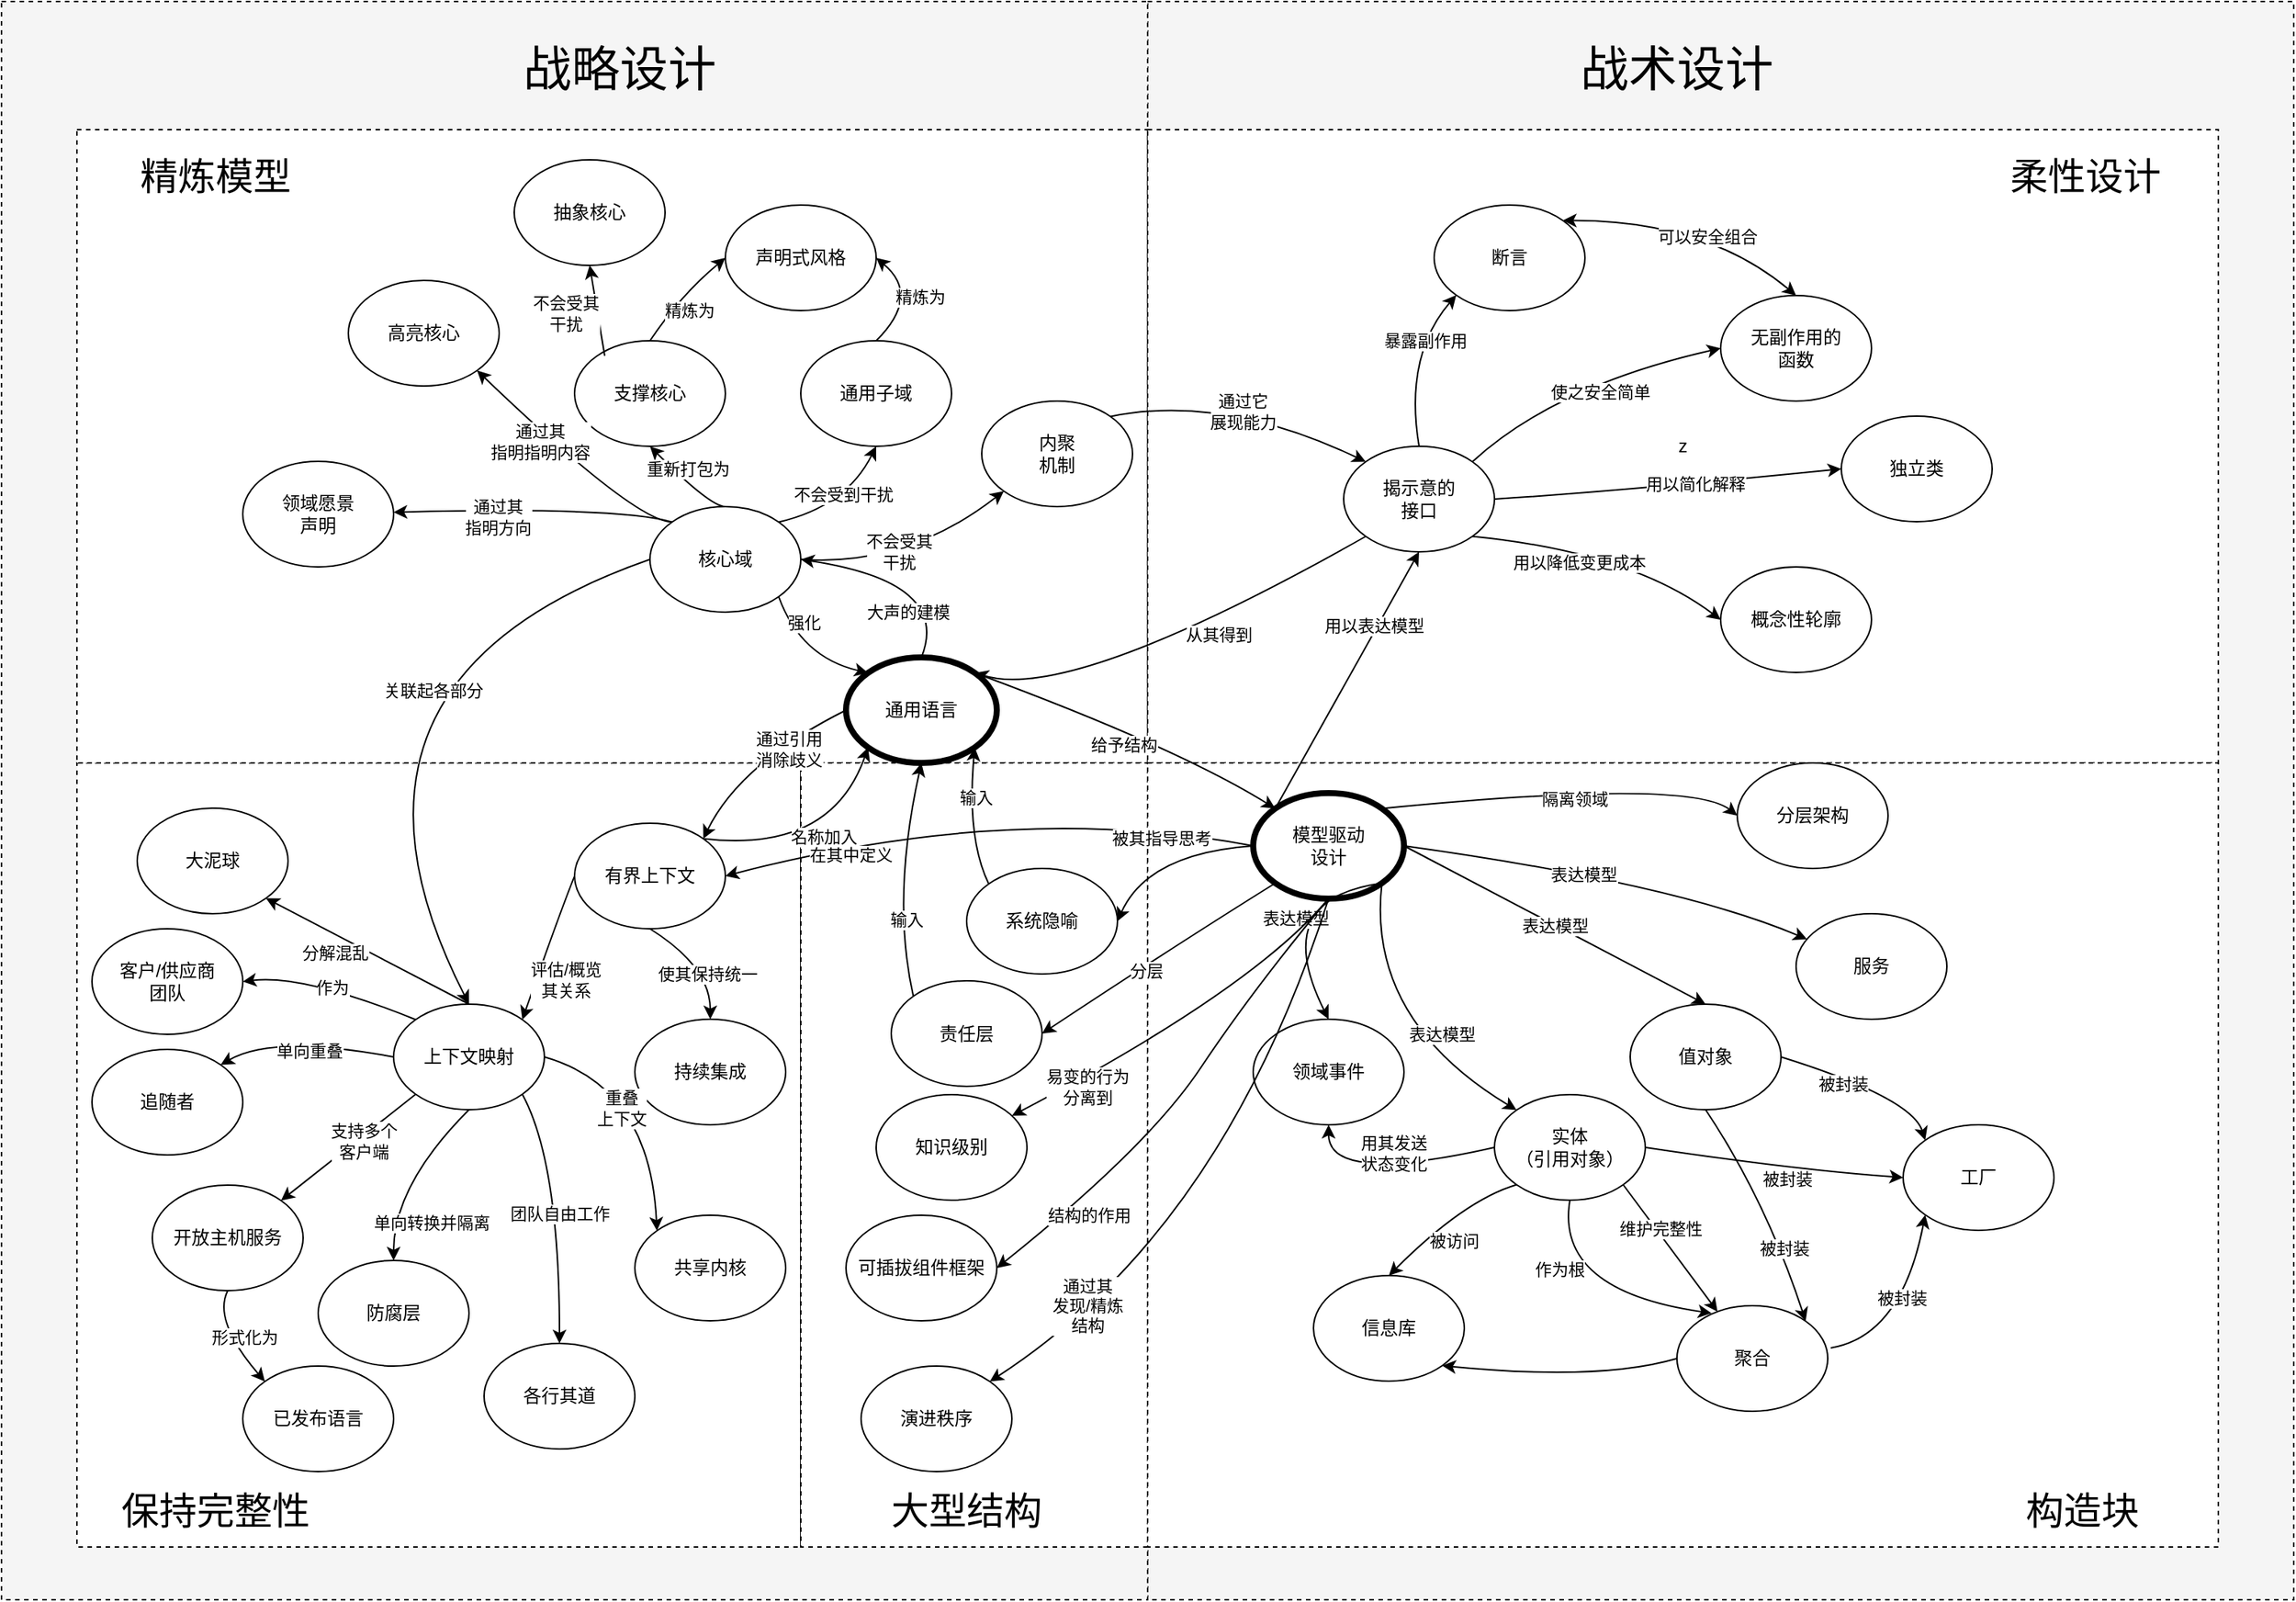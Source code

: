 <mxfile version="20.0.3" type="github">
  <diagram id="y3Cl--LZHW0YaVjfiVAI" name="Page-1">
    <mxGraphModel dx="1038" dy="672" grid="1" gridSize="10" guides="1" tooltips="1" connect="1" arrows="1" fold="1" page="1" pageScale="1" pageWidth="827" pageHeight="1169" math="0" shadow="0">
      <root>
        <mxCell id="0" />
        <mxCell id="1" parent="0" />
        <mxCell id="_sij3LZyn92F1CHh78g5-27" value="" style="rounded=0;whiteSpace=wrap;html=1;dashed=1;fillColor=#f5f5f5;fontColor=#333333;strokeColor=#000000;" vertex="1" parent="1">
          <mxGeometry x="830" y="30" width="760" height="1060" as="geometry" />
        </mxCell>
        <mxCell id="wphdt7BnorLhBUC74xUA-21" value="" style="rounded=0;whiteSpace=wrap;html=1;dashed=1;fillColor=#f5f5f5;fontColor=#333333;strokeColor=#000000;" parent="1" vertex="1">
          <mxGeometry x="70" y="30" width="760" height="1060" as="geometry" />
        </mxCell>
        <mxCell id="_sij3LZyn92F1CHh78g5-9" value="" style="rounded=0;whiteSpace=wrap;html=1;fillColor=#FFFFFF;strokeColor=#000000;fontColor=#ffffff;gradientColor=none;dashed=1;" vertex="1" parent="1">
          <mxGeometry x="120" y="535" width="480" height="520" as="geometry" />
        </mxCell>
        <mxCell id="_sij3LZyn92F1CHh78g5-10" value="" style="rounded=0;whiteSpace=wrap;html=1;fillColor=#FFFFFF;strokeColor=#000000;fontColor=#ffffff;gradientColor=none;dashed=1;" vertex="1" parent="1">
          <mxGeometry x="120" y="115" width="710" height="420" as="geometry" />
        </mxCell>
        <mxCell id="_sij3LZyn92F1CHh78g5-13" value="z" style="rounded=0;whiteSpace=wrap;html=1;fillColor=#FFFFFF;strokeColor=#000000;gradientColor=none;dashed=1;" vertex="1" parent="1">
          <mxGeometry x="830" y="115" width="710" height="420" as="geometry" />
        </mxCell>
        <mxCell id="_sij3LZyn92F1CHh78g5-16" value="" style="rounded=0;whiteSpace=wrap;html=1;fillColor=#FFFFFF;strokeColor=#000000;fontColor=#ffffff;gradientColor=none;dashed=1;" vertex="1" parent="1">
          <mxGeometry x="600" y="535" width="230" height="520" as="geometry" />
        </mxCell>
        <mxCell id="_sij3LZyn92F1CHh78g5-14" value="" style="rounded=0;whiteSpace=wrap;html=1;fillColor=#FFFFFF;dashed=1;" vertex="1" parent="1">
          <mxGeometry x="830" y="535" width="710" height="520" as="geometry" />
        </mxCell>
        <mxCell id="Mi3CnOvdxR0ZW0WN2Oy1-1" value="通用语言" style="ellipse;whiteSpace=wrap;html=1;strokeWidth=4;" parent="1" vertex="1">
          <mxGeometry x="630" y="465" width="100" height="70" as="geometry" />
        </mxCell>
        <mxCell id="Mi3CnOvdxR0ZW0WN2Oy1-2" value="模型驱动&lt;br&gt;设计" style="ellipse;whiteSpace=wrap;html=1;strokeWidth=4;" parent="1" vertex="1">
          <mxGeometry x="900" y="555" width="100" height="70" as="geometry" />
        </mxCell>
        <mxCell id="Mi3CnOvdxR0ZW0WN2Oy1-4" value="有界上下文" style="ellipse;whiteSpace=wrap;html=1;" parent="1" vertex="1">
          <mxGeometry x="450" y="575" width="100" height="70" as="geometry" />
        </mxCell>
        <mxCell id="Mi3CnOvdxR0ZW0WN2Oy1-5" value="持续集成" style="ellipse;whiteSpace=wrap;html=1;" parent="1" vertex="1">
          <mxGeometry x="490" y="705" width="100" height="70" as="geometry" />
        </mxCell>
        <mxCell id="Mi3CnOvdxR0ZW0WN2Oy1-6" value="核心域" style="ellipse;whiteSpace=wrap;html=1;" parent="1" vertex="1">
          <mxGeometry x="500" y="365" width="100" height="70" as="geometry" />
        </mxCell>
        <mxCell id="Mi3CnOvdxR0ZW0WN2Oy1-7" value="大泥球" style="ellipse;whiteSpace=wrap;html=1;" parent="1" vertex="1">
          <mxGeometry x="160" y="565" width="100" height="70" as="geometry" />
        </mxCell>
        <mxCell id="Mi3CnOvdxR0ZW0WN2Oy1-8" value="独立类" style="ellipse;whiteSpace=wrap;html=1;" parent="1" vertex="1">
          <mxGeometry x="1290" y="305" width="100" height="70" as="geometry" />
        </mxCell>
        <mxCell id="Mi3CnOvdxR0ZW0WN2Oy1-9" value="上下文映射" style="ellipse;whiteSpace=wrap;html=1;" parent="1" vertex="1">
          <mxGeometry x="330" y="695" width="100" height="70" as="geometry" />
        </mxCell>
        <mxCell id="Mi3CnOvdxR0ZW0WN2Oy1-12" value="通用子域" style="ellipse;whiteSpace=wrap;html=1;" parent="1" vertex="1">
          <mxGeometry x="600" y="255" width="100" height="70" as="geometry" />
        </mxCell>
        <mxCell id="Mi3CnOvdxR0ZW0WN2Oy1-13" value="支撑核心" style="ellipse;whiteSpace=wrap;html=1;" parent="1" vertex="1">
          <mxGeometry x="450" y="255" width="100" height="70" as="geometry" />
        </mxCell>
        <mxCell id="Mi3CnOvdxR0ZW0WN2Oy1-14" value="揭示意的&lt;br&gt;接口" style="ellipse;whiteSpace=wrap;html=1;" parent="1" vertex="1">
          <mxGeometry x="960" y="325" width="100" height="70" as="geometry" />
        </mxCell>
        <mxCell id="Mi3CnOvdxR0ZW0WN2Oy1-15" value="断言" style="ellipse;whiteSpace=wrap;html=1;" parent="1" vertex="1">
          <mxGeometry x="1020" y="165" width="100" height="70" as="geometry" />
        </mxCell>
        <mxCell id="Mi3CnOvdxR0ZW0WN2Oy1-16" value="无副作用的&lt;br&gt;函数" style="ellipse;whiteSpace=wrap;html=1;" parent="1" vertex="1">
          <mxGeometry x="1210" y="225" width="100" height="70" as="geometry" />
        </mxCell>
        <mxCell id="Mi3CnOvdxR0ZW0WN2Oy1-17" value="概念性轮廓" style="ellipse;whiteSpace=wrap;html=1;" parent="1" vertex="1">
          <mxGeometry x="1210" y="405" width="100" height="70" as="geometry" />
        </mxCell>
        <mxCell id="nDJIqRFH-Br7_tVDaRdu-1" value="实体&lt;br&gt;（引用对象）" style="ellipse;whiteSpace=wrap;html=1;" parent="1" vertex="1">
          <mxGeometry x="1060" y="755" width="100" height="70" as="geometry" />
        </mxCell>
        <mxCell id="nDJIqRFH-Br7_tVDaRdu-2" value="领域事件" style="ellipse;whiteSpace=wrap;html=1;" parent="1" vertex="1">
          <mxGeometry x="900" y="705" width="100" height="70" as="geometry" />
        </mxCell>
        <mxCell id="nDJIqRFH-Br7_tVDaRdu-4" value="工厂" style="ellipse;whiteSpace=wrap;html=1;" parent="1" vertex="1">
          <mxGeometry x="1331" y="775" width="100" height="70" as="geometry" />
        </mxCell>
        <mxCell id="nDJIqRFH-Br7_tVDaRdu-5" value="服务" style="ellipse;whiteSpace=wrap;html=1;" parent="1" vertex="1">
          <mxGeometry x="1260" y="635" width="100" height="70" as="geometry" />
        </mxCell>
        <mxCell id="nDJIqRFH-Br7_tVDaRdu-6" value="信息库&lt;span style=&quot;caret-color: rgba(0, 0, 0, 0); color: rgba(0, 0, 0, 0); font-family: monospace; font-size: 0px; text-align: start;&quot;&gt;%3CmxGraphModel%3E%3Croot%3E%3CmxCell%20id%3D%220%22%2F%3E%3CmxCell%20id%3D%221%22%20parent%3D%220%22%2F%3E%3CmxCell%20id%3D%222%22%20value%3D%22%E5%B7%A5%E5%8E%82%22%20style%3D%22ellipse%3BwhiteSpace%3Dwrap%3Bhtml%3D1%3B%22%20vertex%3D%221%22%20parent%3D%221%22%3E%3CmxGeometry%20x%3D%221140%22%20y%3D%22680%22%20width%3D%22100%22%20height%3D%2270%22%20as%3D%22geometry%22%2F%3E%3C%2FmxCell%3E%3C%2Froot%3E%3C%2FmxGraphModel%3E&lt;/span&gt;" style="ellipse;whiteSpace=wrap;html=1;" parent="1" vertex="1">
          <mxGeometry x="940" y="875" width="100" height="70" as="geometry" />
        </mxCell>
        <mxCell id="nDJIqRFH-Br7_tVDaRdu-7" value="分层架构" style="ellipse;whiteSpace=wrap;html=1;" parent="1" vertex="1">
          <mxGeometry x="1221" y="535" width="100" height="70" as="geometry" />
        </mxCell>
        <mxCell id="nDJIqRFH-Br7_tVDaRdu-9" value="聚合" style="ellipse;whiteSpace=wrap;html=1;" parent="1" vertex="1">
          <mxGeometry x="1181" y="895" width="100" height="70" as="geometry" />
        </mxCell>
        <mxCell id="6l1WujIoDoaz9oLlzbZu-4" value="" style="curved=1;endArrow=classic;html=1;rounded=0;exitX=1;exitY=1;exitDx=0;exitDy=0;entryX=0.5;entryY=0;entryDx=0;entryDy=0;" parent="1" source="Mi3CnOvdxR0ZW0WN2Oy1-2" target="nDJIqRFH-Br7_tVDaRdu-2" edge="1">
          <mxGeometry width="50" height="50" relative="1" as="geometry">
            <mxPoint x="830" y="615" as="sourcePoint" />
            <mxPoint x="880" y="565" as="targetPoint" />
            <Array as="points">
              <mxPoint x="910" y="625" />
            </Array>
          </mxGeometry>
        </mxCell>
        <mxCell id="6l1WujIoDoaz9oLlzbZu-68" value="表达模型" style="edgeLabel;html=1;align=center;verticalAlign=middle;resizable=0;points=[];" parent="6l1WujIoDoaz9oLlzbZu-4" vertex="1" connectable="0">
          <mxGeometry x="0.154" y="10" relative="1" as="geometry">
            <mxPoint as="offset" />
          </mxGeometry>
        </mxCell>
        <mxCell id="6l1WujIoDoaz9oLlzbZu-5" value="" style="curved=1;endArrow=classic;html=1;rounded=0;exitX=1;exitY=1;exitDx=0;exitDy=0;entryX=0;entryY=0;entryDx=0;entryDy=0;" parent="1" source="Mi3CnOvdxR0ZW0WN2Oy1-2" target="nDJIqRFH-Br7_tVDaRdu-1" edge="1">
          <mxGeometry width="50" height="50" relative="1" as="geometry">
            <mxPoint x="1010" y="600" as="sourcePoint" />
            <mxPoint x="880" y="765" as="targetPoint" />
            <Array as="points">
              <mxPoint x="975" y="705" />
            </Array>
          </mxGeometry>
        </mxCell>
        <mxCell id="6l1WujIoDoaz9oLlzbZu-69" value="表达模型" style="edgeLabel;html=1;align=center;verticalAlign=middle;resizable=0;points=[];" parent="6l1WujIoDoaz9oLlzbZu-5" vertex="1" connectable="0">
          <mxGeometry x="0.338" y="18" relative="1" as="geometry">
            <mxPoint as="offset" />
          </mxGeometry>
        </mxCell>
        <mxCell id="6l1WujIoDoaz9oLlzbZu-7" value="值对象&lt;br&gt;" style="ellipse;whiteSpace=wrap;html=1;" parent="1" vertex="1">
          <mxGeometry x="1150" y="695" width="100" height="70" as="geometry" />
        </mxCell>
        <mxCell id="6l1WujIoDoaz9oLlzbZu-8" value="&lt;span style=&quot;caret-color: rgb(0, 0, 0); color: rgb(0, 0, 0); font-family: Helvetica; font-size: 11px; font-style: normal; font-variant-caps: normal; font-weight: 400; letter-spacing: normal; text-align: center; text-indent: 0px; text-transform: none; word-spacing: 0px; -webkit-text-stroke-width: 0px; background-color: rgb(255, 255, 255); text-decoration: none; float: none; display: inline !important;&quot;&gt;表达模型&lt;/span&gt;" style="curved=1;endArrow=classic;html=1;rounded=0;exitX=1;exitY=0.5;exitDx=0;exitDy=0;entryX=0.5;entryY=0;entryDx=0;entryDy=0;" parent="1" source="Mi3CnOvdxR0ZW0WN2Oy1-2" target="6l1WujIoDoaz9oLlzbZu-7" edge="1">
          <mxGeometry width="50" height="50" relative="1" as="geometry">
            <mxPoint x="1060" y="635" as="sourcePoint" />
            <mxPoint x="1170" y="695" as="targetPoint" />
            <Array as="points" />
          </mxGeometry>
        </mxCell>
        <mxCell id="6l1WujIoDoaz9oLlzbZu-9" value="" style="curved=1;endArrow=classic;html=1;rounded=0;exitX=1;exitY=0.5;exitDx=0;exitDy=0;" parent="1" source="Mi3CnOvdxR0ZW0WN2Oy1-2" target="nDJIqRFH-Br7_tVDaRdu-5" edge="1">
          <mxGeometry width="50" height="50" relative="1" as="geometry">
            <mxPoint x="1060" y="635" as="sourcePoint" />
            <mxPoint x="1170" y="695" as="targetPoint" />
            <Array as="points">
              <mxPoint x="1180" y="615" />
            </Array>
          </mxGeometry>
        </mxCell>
        <mxCell id="6l1WujIoDoaz9oLlzbZu-70" value="表达模型" style="edgeLabel;html=1;align=center;verticalAlign=middle;resizable=0;points=[];" parent="6l1WujIoDoaz9oLlzbZu-9" vertex="1" connectable="0">
          <mxGeometry x="-0.137" y="-2" relative="1" as="geometry">
            <mxPoint x="1" as="offset" />
          </mxGeometry>
        </mxCell>
        <mxCell id="6l1WujIoDoaz9oLlzbZu-10" value="" style="curved=1;endArrow=classic;html=1;rounded=0;exitX=1;exitY=0;exitDx=0;exitDy=0;entryX=0;entryY=0.5;entryDx=0;entryDy=0;" parent="1" source="Mi3CnOvdxR0ZW0WN2Oy1-2" target="nDJIqRFH-Br7_tVDaRdu-7" edge="1">
          <mxGeometry width="50" height="50" relative="1" as="geometry">
            <mxPoint x="1110" y="600" as="sourcePoint" />
            <mxPoint x="1226.74" y="653.867" as="targetPoint" />
            <Array as="points">
              <mxPoint x="1190" y="545" />
            </Array>
          </mxGeometry>
        </mxCell>
        <mxCell id="6l1WujIoDoaz9oLlzbZu-71" value="隔离领域" style="edgeLabel;html=1;align=center;verticalAlign=middle;resizable=0;points=[];" parent="6l1WujIoDoaz9oLlzbZu-10" vertex="1" connectable="0">
          <mxGeometry x="0.037" y="-6" relative="1" as="geometry">
            <mxPoint as="offset" />
          </mxGeometry>
        </mxCell>
        <mxCell id="6l1WujIoDoaz9oLlzbZu-11" value="" style="curved=1;endArrow=classic;html=1;rounded=0;exitX=1.02;exitY=0.4;exitDx=0;exitDy=0;entryX=0;entryY=1;entryDx=0;entryDy=0;exitPerimeter=0;" parent="1" source="nDJIqRFH-Br7_tVDaRdu-9" target="nDJIqRFH-Br7_tVDaRdu-4" edge="1">
          <mxGeometry width="50" height="50" relative="1" as="geometry">
            <mxPoint x="1295" y="885" as="sourcePoint" />
            <mxPoint x="1325" y="965" as="targetPoint" />
            <Array as="points">
              <mxPoint x="1330" y="915" />
            </Array>
          </mxGeometry>
        </mxCell>
        <mxCell id="6l1WujIoDoaz9oLlzbZu-76" value="被封装" style="edgeLabel;html=1;align=center;verticalAlign=middle;resizable=0;points=[];" parent="6l1WujIoDoaz9oLlzbZu-11" vertex="1" connectable="0">
          <mxGeometry x="0.129" y="4" relative="1" as="geometry">
            <mxPoint x="-1" as="offset" />
          </mxGeometry>
        </mxCell>
        <mxCell id="6l1WujIoDoaz9oLlzbZu-12" value="" style="curved=1;endArrow=classic;html=1;rounded=0;exitX=1;exitY=0.5;exitDx=0;exitDy=0;entryX=0;entryY=0;entryDx=0;entryDy=0;" parent="1" source="6l1WujIoDoaz9oLlzbZu-7" target="nDJIqRFH-Br7_tVDaRdu-4" edge="1">
          <mxGeometry width="50" height="50" relative="1" as="geometry">
            <mxPoint x="1228.68" y="785" as="sourcePoint" />
            <mxPoint x="1391.325" y="706.749" as="targetPoint" />
            <Array as="points">
              <mxPoint x="1336.68" y="757" />
            </Array>
          </mxGeometry>
        </mxCell>
        <mxCell id="6l1WujIoDoaz9oLlzbZu-78" value="被封装" style="edgeLabel;html=1;align=center;verticalAlign=middle;resizable=0;points=[];" parent="6l1WujIoDoaz9oLlzbZu-12" vertex="1" connectable="0">
          <mxGeometry x="-0.275" y="-4" relative="1" as="geometry">
            <mxPoint y="1" as="offset" />
          </mxGeometry>
        </mxCell>
        <mxCell id="6l1WujIoDoaz9oLlzbZu-19" value="" style="curved=1;endArrow=classic;html=1;rounded=0;exitX=0;exitY=0.5;exitDx=0;exitDy=0;entryX=0.5;entryY=1;entryDx=0;entryDy=0;" parent="1" source="nDJIqRFH-Br7_tVDaRdu-1" target="nDJIqRFH-Br7_tVDaRdu-2" edge="1">
          <mxGeometry width="50" height="50" relative="1" as="geometry">
            <mxPoint x="1024.645" y="624.749" as="sourcePoint" />
            <mxPoint x="1050" y="765" as="targetPoint" />
            <Array as="points">
              <mxPoint x="950" y="815" />
            </Array>
          </mxGeometry>
        </mxCell>
        <mxCell id="6l1WujIoDoaz9oLlzbZu-95" value="用其发送&lt;br&gt;状态变化" style="edgeLabel;html=1;align=center;verticalAlign=middle;resizable=0;points=[];" parent="6l1WujIoDoaz9oLlzbZu-19" vertex="1" connectable="0">
          <mxGeometry x="-0.138" y="-11" relative="1" as="geometry">
            <mxPoint as="offset" />
          </mxGeometry>
        </mxCell>
        <mxCell id="6l1WujIoDoaz9oLlzbZu-20" value="" style="curved=1;endArrow=classic;html=1;rounded=0;exitX=1;exitY=1;exitDx=0;exitDy=0;" parent="1" source="nDJIqRFH-Br7_tVDaRdu-1" target="nDJIqRFH-Br7_tVDaRdu-9" edge="1">
          <mxGeometry width="50" height="50" relative="1" as="geometry">
            <mxPoint x="1260" y="760" as="sourcePoint" />
            <mxPoint x="1355.645" y="835.251" as="targetPoint" />
            <Array as="points" />
          </mxGeometry>
        </mxCell>
        <mxCell id="6l1WujIoDoaz9oLlzbZu-73" value="维护完整性" style="edgeLabel;html=1;align=center;verticalAlign=middle;resizable=0;points=[];" parent="6l1WujIoDoaz9oLlzbZu-20" vertex="1" connectable="0">
          <mxGeometry x="-0.282" y="2" relative="1" as="geometry">
            <mxPoint as="offset" />
          </mxGeometry>
        </mxCell>
        <mxCell id="6l1WujIoDoaz9oLlzbZu-21" value="" style="curved=1;endArrow=classic;html=1;rounded=0;exitX=0;exitY=0.5;exitDx=0;exitDy=0;entryX=1;entryY=1;entryDx=0;entryDy=0;" parent="1" source="nDJIqRFH-Br7_tVDaRdu-9" target="nDJIqRFH-Br7_tVDaRdu-6" edge="1">
          <mxGeometry width="50" height="50" relative="1" as="geometry">
            <mxPoint x="1145.355" y="834.749" as="sourcePoint" />
            <mxPoint x="1170.648" y="925.618" as="targetPoint" />
            <Array as="points">
              <mxPoint x="1130" y="945" />
            </Array>
          </mxGeometry>
        </mxCell>
        <mxCell id="6l1WujIoDoaz9oLlzbZu-22" value="" style="curved=1;endArrow=classic;html=1;rounded=0;exitX=0;exitY=1;exitDx=0;exitDy=0;entryX=0.5;entryY=0;entryDx=0;entryDy=0;" parent="1" source="nDJIqRFH-Br7_tVDaRdu-1" target="nDJIqRFH-Br7_tVDaRdu-6" edge="1">
          <mxGeometry width="50" height="50" relative="1" as="geometry">
            <mxPoint x="1145.355" y="834.749" as="sourcePoint" />
            <mxPoint x="1170.648" y="925.618" as="targetPoint" />
            <Array as="points">
              <mxPoint x="1040" y="825" />
            </Array>
          </mxGeometry>
        </mxCell>
        <mxCell id="6l1WujIoDoaz9oLlzbZu-74" value="被访问" style="edgeLabel;html=1;align=center;verticalAlign=middle;resizable=0;points=[];" parent="6l1WujIoDoaz9oLlzbZu-22" vertex="1" connectable="0">
          <mxGeometry x="0.138" y="13" relative="1" as="geometry">
            <mxPoint x="1" as="offset" />
          </mxGeometry>
        </mxCell>
        <mxCell id="6l1WujIoDoaz9oLlzbZu-23" value="" style="curved=1;endArrow=classic;html=1;rounded=0;exitX=1;exitY=0.5;exitDx=0;exitDy=0;entryX=0;entryY=0.5;entryDx=0;entryDy=0;" parent="1" source="nDJIqRFH-Br7_tVDaRdu-1" target="nDJIqRFH-Br7_tVDaRdu-4" edge="1">
          <mxGeometry width="50" height="50" relative="1" as="geometry">
            <mxPoint x="1145.355" y="834.749" as="sourcePoint" />
            <mxPoint x="1180" y="925" as="targetPoint" />
            <Array as="points">
              <mxPoint x="1260" y="805" />
            </Array>
          </mxGeometry>
        </mxCell>
        <mxCell id="6l1WujIoDoaz9oLlzbZu-77" value="被封装" style="edgeLabel;html=1;align=center;verticalAlign=middle;resizable=0;points=[];" parent="6l1WujIoDoaz9oLlzbZu-23" vertex="1" connectable="0">
          <mxGeometry x="0.112" y="-7" relative="1" as="geometry">
            <mxPoint as="offset" />
          </mxGeometry>
        </mxCell>
        <mxCell id="6l1WujIoDoaz9oLlzbZu-24" value="" style="curved=1;endArrow=classic;html=1;rounded=0;exitX=0.5;exitY=1;exitDx=0;exitDy=0;entryX=1;entryY=0;entryDx=0;entryDy=0;" parent="1" source="6l1WujIoDoaz9oLlzbZu-7" target="nDJIqRFH-Br7_tVDaRdu-9" edge="1">
          <mxGeometry width="50" height="50" relative="1" as="geometry">
            <mxPoint x="1250" y="735" as="sourcePoint" />
            <mxPoint x="1355.645" y="835.251" as="targetPoint" />
            <Array as="points">
              <mxPoint x="1240" y="825" />
            </Array>
          </mxGeometry>
        </mxCell>
        <mxCell id="6l1WujIoDoaz9oLlzbZu-75" value="被封装" style="edgeLabel;html=1;align=center;verticalAlign=middle;resizable=0;points=[];" parent="6l1WujIoDoaz9oLlzbZu-24" vertex="1" connectable="0">
          <mxGeometry x="0.353" y="1" relative="1" as="geometry">
            <mxPoint as="offset" />
          </mxGeometry>
        </mxCell>
        <mxCell id="6l1WujIoDoaz9oLlzbZu-25" value="" style="curved=1;endArrow=classic;html=1;rounded=0;exitX=0.5;exitY=1;exitDx=0;exitDy=0;entryX=0.23;entryY=0.071;entryDx=0;entryDy=0;entryPerimeter=0;" parent="1" source="nDJIqRFH-Br7_tVDaRdu-1" target="nDJIqRFH-Br7_tVDaRdu-9" edge="1">
          <mxGeometry width="50" height="50" relative="1" as="geometry">
            <mxPoint x="1200" y="770" as="sourcePoint" />
            <mxPoint x="1215.355" y="935.251" as="targetPoint" />
            <Array as="points">
              <mxPoint x="1100" y="885" />
            </Array>
          </mxGeometry>
        </mxCell>
        <mxCell id="6l1WujIoDoaz9oLlzbZu-72" value="作为根" style="edgeLabel;html=1;align=center;verticalAlign=middle;resizable=0;points=[];" parent="6l1WujIoDoaz9oLlzbZu-25" vertex="1" connectable="0">
          <mxGeometry x="-0.258" y="14" relative="1" as="geometry">
            <mxPoint as="offset" />
          </mxGeometry>
        </mxCell>
        <mxCell id="6l1WujIoDoaz9oLlzbZu-26" value="" style="curved=1;endArrow=classic;html=1;rounded=0;exitX=0;exitY=0.5;exitDx=0;exitDy=0;entryX=1;entryY=0;entryDx=0;entryDy=0;" parent="1" source="Mi3CnOvdxR0ZW0WN2Oy1-1" target="Mi3CnOvdxR0ZW0WN2Oy1-4" edge="1">
          <mxGeometry width="50" height="50" relative="1" as="geometry">
            <mxPoint x="770" y="545" as="sourcePoint" />
            <mxPoint x="680" y="660" as="targetPoint" />
            <Array as="points">
              <mxPoint x="560" y="535" />
            </Array>
          </mxGeometry>
        </mxCell>
        <mxCell id="6l1WujIoDoaz9oLlzbZu-98" value="通过引用&lt;br&gt;消除歧义" style="edgeLabel;html=1;align=center;verticalAlign=middle;resizable=0;points=[];" parent="6l1WujIoDoaz9oLlzbZu-26" vertex="1" connectable="0">
          <mxGeometry x="-0.312" y="6" relative="1" as="geometry">
            <mxPoint as="offset" />
          </mxGeometry>
        </mxCell>
        <mxCell id="6l1WujIoDoaz9oLlzbZu-27" value="" style="curved=1;endArrow=classic;html=1;rounded=0;exitX=0;exitY=0.5;exitDx=0;exitDy=0;entryX=1;entryY=0;entryDx=0;entryDy=0;" parent="1" source="Mi3CnOvdxR0ZW0WN2Oy1-4" target="Mi3CnOvdxR0ZW0WN2Oy1-9" edge="1">
          <mxGeometry width="50" height="50" relative="1" as="geometry">
            <mxPoint x="490" y="670" as="sourcePoint" />
            <mxPoint x="410" y="670" as="targetPoint" />
            <Array as="points">
              <mxPoint x="440" y="635" />
            </Array>
          </mxGeometry>
        </mxCell>
        <mxCell id="6l1WujIoDoaz9oLlzbZu-99" value="评估/概览&lt;br&gt;其关系" style="edgeLabel;html=1;align=center;verticalAlign=middle;resizable=0;points=[];" parent="6l1WujIoDoaz9oLlzbZu-27" vertex="1" connectable="0">
          <mxGeometry x="0.328" y="18" relative="1" as="geometry">
            <mxPoint as="offset" />
          </mxGeometry>
        </mxCell>
        <mxCell id="6l1WujIoDoaz9oLlzbZu-29" value="" style="curved=1;endArrow=classic;html=1;rounded=0;exitX=0.5;exitY=0;exitDx=0;exitDy=0;entryX=1;entryY=0.5;entryDx=0;entryDy=0;" parent="1" source="Mi3CnOvdxR0ZW0WN2Oy1-1" target="Mi3CnOvdxR0ZW0WN2Oy1-6" edge="1">
          <mxGeometry width="50" height="50" relative="1" as="geometry">
            <mxPoint x="690" y="485" as="sourcePoint" />
            <mxPoint x="590" y="485" as="targetPoint" />
            <Array as="points">
              <mxPoint x="700" y="415" />
            </Array>
          </mxGeometry>
        </mxCell>
        <mxCell id="6l1WujIoDoaz9oLlzbZu-125" value="大声的建模" style="edgeLabel;html=1;align=center;verticalAlign=middle;resizable=0;points=[];" parent="6l1WujIoDoaz9oLlzbZu-29" vertex="1" connectable="0">
          <mxGeometry x="-0.018" y="4" relative="1" as="geometry">
            <mxPoint x="-7" y="19" as="offset" />
          </mxGeometry>
        </mxCell>
        <mxCell id="6l1WujIoDoaz9oLlzbZu-30" value="" style="curved=1;endArrow=classic;html=1;rounded=0;exitX=0.5;exitY=0;exitDx=0;exitDy=0;entryX=0.5;entryY=1;entryDx=0;entryDy=0;" parent="1" source="Mi3CnOvdxR0ZW0WN2Oy1-6" target="Mi3CnOvdxR0ZW0WN2Oy1-13" edge="1">
          <mxGeometry width="50" height="50" relative="1" as="geometry">
            <mxPoint x="760" y="545" as="sourcePoint" />
            <mxPoint x="679.316" y="431.624" as="targetPoint" />
            <Array as="points">
              <mxPoint x="540" y="365" />
            </Array>
          </mxGeometry>
        </mxCell>
        <mxCell id="6l1WujIoDoaz9oLlzbZu-102" value="重新打包为" style="edgeLabel;html=1;align=center;verticalAlign=middle;resizable=0;points=[];" parent="6l1WujIoDoaz9oLlzbZu-30" vertex="1" connectable="0">
          <mxGeometry x="0.164" y="-7" relative="1" as="geometry">
            <mxPoint as="offset" />
          </mxGeometry>
        </mxCell>
        <mxCell id="6l1WujIoDoaz9oLlzbZu-31" value="" style="curved=1;endArrow=classic;html=1;rounded=0;entryX=0.5;entryY=1;entryDx=0;entryDy=0;exitX=1;exitY=0;exitDx=0;exitDy=0;" parent="1" source="Mi3CnOvdxR0ZW0WN2Oy1-6" target="Mi3CnOvdxR0ZW0WN2Oy1-12" edge="1">
          <mxGeometry width="50" height="50" relative="1" as="geometry">
            <mxPoint x="590" y="385" as="sourcePoint" />
            <mxPoint x="560" y="295" as="targetPoint" />
            <Array as="points">
              <mxPoint x="630" y="365" />
            </Array>
          </mxGeometry>
        </mxCell>
        <mxCell id="6l1WujIoDoaz9oLlzbZu-101" value="不会受到干扰" style="edgeLabel;html=1;align=center;verticalAlign=middle;resizable=0;points=[];" parent="6l1WujIoDoaz9oLlzbZu-31" vertex="1" connectable="0">
          <mxGeometry x="0.148" y="6" relative="1" as="geometry">
            <mxPoint as="offset" />
          </mxGeometry>
        </mxCell>
        <mxCell id="6l1WujIoDoaz9oLlzbZu-33" value="声明式风格" style="ellipse;whiteSpace=wrap;html=1;" parent="1" vertex="1">
          <mxGeometry x="550" y="165" width="100" height="70" as="geometry" />
        </mxCell>
        <mxCell id="6l1WujIoDoaz9oLlzbZu-35" value="" style="curved=1;endArrow=classic;html=1;rounded=0;exitX=0.5;exitY=0;exitDx=0;exitDy=0;entryX=0;entryY=0.5;entryDx=0;entryDy=0;" parent="1" source="Mi3CnOvdxR0ZW0WN2Oy1-13" target="6l1WujIoDoaz9oLlzbZu-33" edge="1">
          <mxGeometry width="50" height="50" relative="1" as="geometry">
            <mxPoint x="600" y="395" as="sourcePoint" />
            <mxPoint x="630" y="305" as="targetPoint" />
            <Array as="points">
              <mxPoint x="520" y="225" />
            </Array>
          </mxGeometry>
        </mxCell>
        <mxCell id="6l1WujIoDoaz9oLlzbZu-100" value="精炼为" style="edgeLabel;html=1;align=center;verticalAlign=middle;resizable=0;points=[];" parent="6l1WujIoDoaz9oLlzbZu-35" vertex="1" connectable="0">
          <mxGeometry x="-0.172" y="-10" relative="1" as="geometry">
            <mxPoint as="offset" />
          </mxGeometry>
        </mxCell>
        <mxCell id="6l1WujIoDoaz9oLlzbZu-36" value="精炼为" style="curved=1;endArrow=classic;html=1;rounded=0;exitX=0.5;exitY=0;exitDx=0;exitDy=0;entryX=1;entryY=0.5;entryDx=0;entryDy=0;" parent="1" source="Mi3CnOvdxR0ZW0WN2Oy1-12" target="6l1WujIoDoaz9oLlzbZu-33" edge="1">
          <mxGeometry width="50" height="50" relative="1" as="geometry">
            <mxPoint x="830.715" y="340.121" as="sourcePoint" />
            <mxPoint x="940.005" y="329.619" as="targetPoint" />
            <Array as="points">
              <mxPoint x="680" y="225" />
            </Array>
          </mxGeometry>
        </mxCell>
        <mxCell id="6l1WujIoDoaz9oLlzbZu-38" value="" style="curved=1;endArrow=classic;html=1;rounded=0;exitX=0;exitY=0;exitDx=0;exitDy=0;" parent="1" source="Mi3CnOvdxR0ZW0WN2Oy1-6" target="6l1WujIoDoaz9oLlzbZu-41" edge="1">
          <mxGeometry width="50" height="50" relative="1" as="geometry">
            <mxPoint x="500" y="445" as="sourcePoint" />
            <mxPoint x="387.087" y="341.772" as="targetPoint" />
            <Array as="points">
              <mxPoint x="480" y="365" />
            </Array>
          </mxGeometry>
        </mxCell>
        <mxCell id="6l1WujIoDoaz9oLlzbZu-103" value="通过其&lt;br&gt;指明方向" style="edgeLabel;html=1;align=center;verticalAlign=middle;resizable=0;points=[];" parent="6l1WujIoDoaz9oLlzbZu-38" vertex="1" connectable="0">
          <mxGeometry x="0.269" y="5" relative="1" as="geometry">
            <mxPoint as="offset" />
          </mxGeometry>
        </mxCell>
        <mxCell id="6l1WujIoDoaz9oLlzbZu-40" value="" style="curved=1;endArrow=classic;html=1;rounded=0;exitX=0;exitY=0.5;exitDx=0;exitDy=0;entryX=0.5;entryY=0;entryDx=0;entryDy=0;" parent="1" source="Mi3CnOvdxR0ZW0WN2Oy1-6" target="Mi3CnOvdxR0ZW0WN2Oy1-9" edge="1">
          <mxGeometry width="50" height="50" relative="1" as="geometry">
            <mxPoint x="510" y="580" as="sourcePoint" />
            <mxPoint x="407" y="639.01" as="targetPoint" />
            <Array as="points">
              <mxPoint x="270" y="480" />
            </Array>
          </mxGeometry>
        </mxCell>
        <mxCell id="6l1WujIoDoaz9oLlzbZu-89" value="关联起各部分" style="edgeLabel;html=1;align=center;verticalAlign=middle;resizable=0;points=[];" parent="6l1WujIoDoaz9oLlzbZu-40" vertex="1" connectable="0">
          <mxGeometry x="-0.32" y="34" relative="1" as="geometry">
            <mxPoint as="offset" />
          </mxGeometry>
        </mxCell>
        <mxCell id="6l1WujIoDoaz9oLlzbZu-41" value="领域愿景&lt;br&gt;声明" style="ellipse;whiteSpace=wrap;html=1;" parent="1" vertex="1">
          <mxGeometry x="230" y="335" width="100" height="70" as="geometry" />
        </mxCell>
        <mxCell id="6l1WujIoDoaz9oLlzbZu-42" value="" style="curved=1;endArrow=classic;html=1;rounded=0;exitX=1;exitY=0;exitDx=0;exitDy=0;entryX=0;entryY=1;entryDx=0;entryDy=0;" parent="1" source="Mi3CnOvdxR0ZW0WN2Oy1-4" target="Mi3CnOvdxR0ZW0WN2Oy1-1" edge="1">
          <mxGeometry width="50" height="50" relative="1" as="geometry">
            <mxPoint x="724.645" y="604.749" as="sourcePoint" />
            <mxPoint x="630" y="695" as="targetPoint" />
            <Array as="points">
              <mxPoint x="620" y="595" />
            </Array>
          </mxGeometry>
        </mxCell>
        <mxCell id="6l1WujIoDoaz9oLlzbZu-97" value="名称加入" style="edgeLabel;html=1;align=center;verticalAlign=middle;resizable=0;points=[];" parent="6l1WujIoDoaz9oLlzbZu-42" vertex="1" connectable="0">
          <mxGeometry x="0.25" y="5" relative="1" as="geometry">
            <mxPoint x="-5" y="4" as="offset" />
          </mxGeometry>
        </mxCell>
        <mxCell id="6l1WujIoDoaz9oLlzbZu-44" value="共享内核" style="ellipse;whiteSpace=wrap;html=1;" parent="1" vertex="1">
          <mxGeometry x="490" y="835" width="100" height="70" as="geometry" />
        </mxCell>
        <mxCell id="6l1WujIoDoaz9oLlzbZu-45" value="开放主机服务" style="ellipse;whiteSpace=wrap;html=1;" parent="1" vertex="1">
          <mxGeometry x="170" y="815" width="100" height="70" as="geometry" />
        </mxCell>
        <mxCell id="6l1WujIoDoaz9oLlzbZu-46" value="防腐层" style="ellipse;whiteSpace=wrap;html=1;" parent="1" vertex="1">
          <mxGeometry x="280" y="865" width="100" height="70" as="geometry" />
        </mxCell>
        <mxCell id="6l1WujIoDoaz9oLlzbZu-47" value="各行其道" style="ellipse;whiteSpace=wrap;html=1;" parent="1" vertex="1">
          <mxGeometry x="390" y="920" width="100" height="70" as="geometry" />
        </mxCell>
        <mxCell id="6l1WujIoDoaz9oLlzbZu-50" value="追随者" style="ellipse;whiteSpace=wrap;html=1;" parent="1" vertex="1">
          <mxGeometry x="130" y="725" width="100" height="70" as="geometry" />
        </mxCell>
        <mxCell id="6l1WujIoDoaz9oLlzbZu-51" value="客户/供应商&lt;br&gt;团队" style="ellipse;whiteSpace=wrap;html=1;" parent="1" vertex="1">
          <mxGeometry x="130" y="645" width="100" height="70" as="geometry" />
        </mxCell>
        <mxCell id="6l1WujIoDoaz9oLlzbZu-52" value="" style="curved=1;endArrow=classic;html=1;rounded=0;exitX=0.5;exitY=0;exitDx=0;exitDy=0;entryX=1;entryY=1;entryDx=0;entryDy=0;" parent="1" source="Mi3CnOvdxR0ZW0WN2Oy1-9" target="Mi3CnOvdxR0ZW0WN2Oy1-7" edge="1">
          <mxGeometry width="50" height="50" relative="1" as="geometry">
            <mxPoint x="490" y="630" as="sourcePoint" />
            <mxPoint x="387" y="659.01" as="targetPoint" />
            <Array as="points" />
          </mxGeometry>
        </mxCell>
        <mxCell id="6l1WujIoDoaz9oLlzbZu-122" value="分解混乱" style="edgeLabel;html=1;align=center;verticalAlign=middle;resizable=0;points=[];" parent="6l1WujIoDoaz9oLlzbZu-52" vertex="1" connectable="0">
          <mxGeometry x="0.248" y="11" relative="1" as="geometry">
            <mxPoint as="offset" />
          </mxGeometry>
        </mxCell>
        <mxCell id="6l1WujIoDoaz9oLlzbZu-53" value="" style="curved=1;endArrow=classic;html=1;rounded=0;exitX=0;exitY=0;exitDx=0;exitDy=0;entryX=1;entryY=0.5;entryDx=0;entryDy=0;" parent="1" source="Mi3CnOvdxR0ZW0WN2Oy1-9" target="6l1WujIoDoaz9oLlzbZu-51" edge="1">
          <mxGeometry width="50" height="50" relative="1" as="geometry">
            <mxPoint x="324.645" y="705.251" as="sourcePoint" />
            <mxPoint x="275.355" y="634.749" as="targetPoint" />
            <Array as="points">
              <mxPoint x="270" y="675" />
            </Array>
          </mxGeometry>
        </mxCell>
        <mxCell id="6l1WujIoDoaz9oLlzbZu-123" value="作为" style="edgeLabel;html=1;align=center;verticalAlign=middle;resizable=0;points=[];" parent="6l1WujIoDoaz9oLlzbZu-53" vertex="1" connectable="0">
          <mxGeometry x="-0.015" y="1" relative="1" as="geometry">
            <mxPoint as="offset" />
          </mxGeometry>
        </mxCell>
        <mxCell id="6l1WujIoDoaz9oLlzbZu-54" value="" style="curved=1;endArrow=classic;html=1;rounded=0;exitX=0;exitY=0.5;exitDx=0;exitDy=0;entryX=1;entryY=0;entryDx=0;entryDy=0;" parent="1" source="Mi3CnOvdxR0ZW0WN2Oy1-9" target="6l1WujIoDoaz9oLlzbZu-50" edge="1">
          <mxGeometry width="50" height="50" relative="1" as="geometry">
            <mxPoint x="324.645" y="705.251" as="sourcePoint" />
            <mxPoint x="160" y="765" as="targetPoint" />
            <Array as="points">
              <mxPoint x="250" y="715" />
            </Array>
          </mxGeometry>
        </mxCell>
        <mxCell id="6l1WujIoDoaz9oLlzbZu-117" value="单向重叠" style="edgeLabel;html=1;align=center;verticalAlign=middle;resizable=0;points=[];" parent="6l1WujIoDoaz9oLlzbZu-54" vertex="1" connectable="0">
          <mxGeometry x="-0.079" y="6" relative="1" as="geometry">
            <mxPoint as="offset" />
          </mxGeometry>
        </mxCell>
        <mxCell id="6l1WujIoDoaz9oLlzbZu-55" value="" style="curved=1;endArrow=classic;html=1;rounded=0;exitX=0;exitY=1;exitDx=0;exitDy=0;entryX=1;entryY=0;entryDx=0;entryDy=0;" parent="1" source="Mi3CnOvdxR0ZW0WN2Oy1-9" target="6l1WujIoDoaz9oLlzbZu-45" edge="1">
          <mxGeometry width="50" height="50" relative="1" as="geometry">
            <mxPoint x="310" y="730" as="sourcePoint" />
            <mxPoint x="185.355" y="765.251" as="targetPoint" />
            <Array as="points" />
          </mxGeometry>
        </mxCell>
        <mxCell id="6l1WujIoDoaz9oLlzbZu-121" value="支持多个&lt;br&gt;客户端" style="edgeLabel;html=1;align=center;verticalAlign=middle;resizable=0;points=[];" parent="6l1WujIoDoaz9oLlzbZu-55" vertex="1" connectable="0">
          <mxGeometry x="-0.202" y="2" relative="1" as="geometry">
            <mxPoint y="1" as="offset" />
          </mxGeometry>
        </mxCell>
        <mxCell id="6l1WujIoDoaz9oLlzbZu-56" value="" style="curved=1;endArrow=classic;html=1;rounded=0;exitX=0.5;exitY=1;exitDx=0;exitDy=0;entryX=0.5;entryY=0;entryDx=0;entryDy=0;" parent="1" source="Mi3CnOvdxR0ZW0WN2Oy1-9" target="6l1WujIoDoaz9oLlzbZu-46" edge="1">
          <mxGeometry width="50" height="50" relative="1" as="geometry">
            <mxPoint x="324.645" y="754.749" as="sourcePoint" />
            <mxPoint x="240" y="835" as="targetPoint" />
            <Array as="points">
              <mxPoint x="330" y="815" />
            </Array>
          </mxGeometry>
        </mxCell>
        <mxCell id="6l1WujIoDoaz9oLlzbZu-115" value="单向转换并隔离" style="edgeLabel;html=1;align=center;verticalAlign=middle;resizable=0;points=[];" parent="6l1WujIoDoaz9oLlzbZu-56" vertex="1" connectable="0">
          <mxGeometry x="0.111" y="17" relative="1" as="geometry">
            <mxPoint x="10" y="15" as="offset" />
          </mxGeometry>
        </mxCell>
        <mxCell id="6l1WujIoDoaz9oLlzbZu-57" value="团队自由工作" style="curved=1;endArrow=classic;html=1;rounded=0;exitX=1;exitY=1;exitDx=0;exitDy=0;entryX=0.5;entryY=0;entryDx=0;entryDy=0;" parent="1" source="Mi3CnOvdxR0ZW0WN2Oy1-9" target="6l1WujIoDoaz9oLlzbZu-47" edge="1">
          <mxGeometry width="50" height="50" relative="1" as="geometry">
            <mxPoint x="360" y="765" as="sourcePoint" />
            <mxPoint x="360" y="875" as="targetPoint" />
            <Array as="points">
              <mxPoint x="440" y="800" />
            </Array>
          </mxGeometry>
        </mxCell>
        <mxCell id="6l1WujIoDoaz9oLlzbZu-58" value="" style="curved=1;endArrow=classic;html=1;rounded=0;exitX=1;exitY=0.5;exitDx=0;exitDy=0;entryX=0;entryY=0;entryDx=0;entryDy=0;" parent="1" source="Mi3CnOvdxR0ZW0WN2Oy1-9" target="6l1WujIoDoaz9oLlzbZu-44" edge="1">
          <mxGeometry width="50" height="50" relative="1" as="geometry">
            <mxPoint x="375.355" y="694.749" as="sourcePoint" />
            <mxPoint x="414.645" y="805.251" as="targetPoint" />
            <Array as="points">
              <mxPoint x="500" y="750" />
            </Array>
          </mxGeometry>
        </mxCell>
        <mxCell id="6l1WujIoDoaz9oLlzbZu-116" value="重叠&lt;br&gt;上下文" style="edgeLabel;html=1;align=center;verticalAlign=middle;resizable=0;points=[];" parent="6l1WujIoDoaz9oLlzbZu-58" vertex="1" connectable="0">
          <mxGeometry x="0.025" y="-20" relative="1" as="geometry">
            <mxPoint as="offset" />
          </mxGeometry>
        </mxCell>
        <mxCell id="6l1WujIoDoaz9oLlzbZu-59" value="" style="curved=1;endArrow=classic;html=1;rounded=0;exitX=0.5;exitY=1;exitDx=0;exitDy=0;entryX=0.5;entryY=0;entryDx=0;entryDy=0;" parent="1" source="Mi3CnOvdxR0ZW0WN2Oy1-4" target="Mi3CnOvdxR0ZW0WN2Oy1-5" edge="1">
          <mxGeometry width="50" height="50" relative="1" as="geometry">
            <mxPoint x="633" y="505.99" as="sourcePoint" />
            <mxPoint x="480" y="555" as="targetPoint" />
            <Array as="points">
              <mxPoint x="540" y="670" />
            </Array>
          </mxGeometry>
        </mxCell>
        <mxCell id="6l1WujIoDoaz9oLlzbZu-90" value="使其保持统一" style="edgeLabel;html=1;align=center;verticalAlign=middle;resizable=0;points=[];" parent="6l1WujIoDoaz9oLlzbZu-59" vertex="1" connectable="0">
          <mxGeometry x="-0.019" y="7" relative="1" as="geometry">
            <mxPoint y="14" as="offset" />
          </mxGeometry>
        </mxCell>
        <mxCell id="6l1WujIoDoaz9oLlzbZu-60" value="" style="curved=1;endArrow=classic;html=1;rounded=0;exitX=0;exitY=1;exitDx=0;exitDy=0;entryX=1;entryY=0;entryDx=0;entryDy=0;" parent="1" source="Mi3CnOvdxR0ZW0WN2Oy1-14" target="Mi3CnOvdxR0ZW0WN2Oy1-1" edge="1">
          <mxGeometry width="50" height="50" relative="1" as="geometry">
            <mxPoint x="1005.355" y="555.251" as="sourcePoint" />
            <mxPoint x="1200" y="590" as="targetPoint" />
            <Array as="points">
              <mxPoint x="780" y="495" />
            </Array>
          </mxGeometry>
        </mxCell>
        <mxCell id="6l1WujIoDoaz9oLlzbZu-86" value="从其得到" style="edgeLabel;html=1;align=center;verticalAlign=middle;resizable=0;points=[];" parent="6l1WujIoDoaz9oLlzbZu-60" vertex="1" connectable="0">
          <mxGeometry x="-0.197" y="8" relative="1" as="geometry">
            <mxPoint as="offset" />
          </mxGeometry>
        </mxCell>
        <mxCell id="6l1WujIoDoaz9oLlzbZu-61" value="用以表达模型" style="curved=1;endArrow=classic;html=1;rounded=0;exitX=0;exitY=0;exitDx=0;exitDy=0;entryX=0.5;entryY=1;entryDx=0;entryDy=0;" parent="1" source="Mi3CnOvdxR0ZW0WN2Oy1-2" target="Mi3CnOvdxR0ZW0WN2Oy1-14" edge="1">
          <mxGeometry x="0.411" y="2" width="50" height="50" relative="1" as="geometry">
            <mxPoint x="894.645" y="474.749" as="sourcePoint" />
            <mxPoint x="890" y="465" as="targetPoint" />
            <Array as="points" />
            <mxPoint as="offset" />
          </mxGeometry>
        </mxCell>
        <mxCell id="6l1WujIoDoaz9oLlzbZu-62" value="" style="curved=1;endArrow=classic;html=1;rounded=0;exitX=1;exitY=0.5;exitDx=0;exitDy=0;entryX=0;entryY=0.5;entryDx=0;entryDy=0;" parent="1" source="Mi3CnOvdxR0ZW0WN2Oy1-14" target="Mi3CnOvdxR0ZW0WN2Oy1-8" edge="1">
          <mxGeometry width="50" height="50" relative="1" as="geometry">
            <mxPoint x="1060" y="390" as="sourcePoint" />
            <mxPoint x="1029.806" y="434.32" as="targetPoint" />
            <Array as="points">
              <mxPoint x="1140" y="355" />
            </Array>
          </mxGeometry>
        </mxCell>
        <mxCell id="6l1WujIoDoaz9oLlzbZu-82" value="用以简化解释" style="edgeLabel;html=1;align=center;verticalAlign=middle;resizable=0;points=[];" parent="6l1WujIoDoaz9oLlzbZu-62" vertex="1" connectable="0">
          <mxGeometry x="0.156" relative="1" as="geometry">
            <mxPoint as="offset" />
          </mxGeometry>
        </mxCell>
        <mxCell id="6l1WujIoDoaz9oLlzbZu-63" value="" style="curved=1;endArrow=classic;html=1;rounded=0;exitX=0.5;exitY=0;exitDx=0;exitDy=0;entryX=0;entryY=1;entryDx=0;entryDy=0;" parent="1" source="Mi3CnOvdxR0ZW0WN2Oy1-14" target="Mi3CnOvdxR0ZW0WN2Oy1-15" edge="1">
          <mxGeometry width="50" height="50" relative="1" as="geometry">
            <mxPoint x="1010" y="355" as="sourcePoint" />
            <mxPoint x="1250" y="300" as="targetPoint" />
            <Array as="points">
              <mxPoint x="1000" y="265" />
            </Array>
          </mxGeometry>
        </mxCell>
        <mxCell id="6l1WujIoDoaz9oLlzbZu-84" value="暴露副作用" style="edgeLabel;html=1;align=center;verticalAlign=middle;resizable=0;points=[];" parent="6l1WujIoDoaz9oLlzbZu-63" vertex="1" connectable="0">
          <mxGeometry x="0.356" y="-4" relative="1" as="geometry">
            <mxPoint y="-1" as="offset" />
          </mxGeometry>
        </mxCell>
        <mxCell id="6l1WujIoDoaz9oLlzbZu-64" value="" style="curved=1;endArrow=classic;html=1;rounded=0;exitX=1;exitY=0;exitDx=0;exitDy=0;entryX=0;entryY=0.5;entryDx=0;entryDy=0;" parent="1" source="Mi3CnOvdxR0ZW0WN2Oy1-14" target="Mi3CnOvdxR0ZW0WN2Oy1-16" edge="1">
          <mxGeometry width="50" height="50" relative="1" as="geometry">
            <mxPoint x="1045.355" y="365.251" as="sourcePoint" />
            <mxPoint x="1164.645" y="234.749" as="targetPoint" />
            <Array as="points">
              <mxPoint x="1100" y="285" />
            </Array>
          </mxGeometry>
        </mxCell>
        <mxCell id="6l1WujIoDoaz9oLlzbZu-83" value="使之安全简单" style="edgeLabel;html=1;align=center;verticalAlign=middle;resizable=0;points=[];" parent="6l1WujIoDoaz9oLlzbZu-64" vertex="1" connectable="0">
          <mxGeometry x="0.089" y="-10" relative="1" as="geometry">
            <mxPoint as="offset" />
          </mxGeometry>
        </mxCell>
        <mxCell id="6l1WujIoDoaz9oLlzbZu-65" value="" style="curved=1;endArrow=classic;html=1;rounded=0;exitX=1;exitY=1;exitDx=0;exitDy=0;entryX=0;entryY=0.5;entryDx=0;entryDy=0;" parent="1" source="Mi3CnOvdxR0ZW0WN2Oy1-14" target="Mi3CnOvdxR0ZW0WN2Oy1-17" edge="1">
          <mxGeometry width="50" height="50" relative="1" as="geometry">
            <mxPoint x="1045.355" y="414.749" as="sourcePoint" />
            <mxPoint x="1210" y="360" as="targetPoint" />
            <Array as="points">
              <mxPoint x="1150" y="395" />
            </Array>
          </mxGeometry>
        </mxCell>
        <mxCell id="6l1WujIoDoaz9oLlzbZu-87" value="用以降低变更成本" style="edgeLabel;html=1;align=center;verticalAlign=middle;resizable=0;points=[];" parent="6l1WujIoDoaz9oLlzbZu-65" vertex="1" connectable="0">
          <mxGeometry x="-0.206" y="-10" relative="1" as="geometry">
            <mxPoint as="offset" />
          </mxGeometry>
        </mxCell>
        <mxCell id="6l1WujIoDoaz9oLlzbZu-67" value="" style="curved=1;endArrow=classic;html=1;rounded=0;exitX=0.5;exitY=0;exitDx=0;exitDy=0;entryX=1;entryY=0;entryDx=0;entryDy=0;startArrow=classic;startFill=1;" parent="1" source="Mi3CnOvdxR0ZW0WN2Oy1-16" target="Mi3CnOvdxR0ZW0WN2Oy1-15" edge="1">
          <mxGeometry width="50" height="50" relative="1" as="geometry">
            <mxPoint x="1240" y="185" as="sourcePoint" />
            <mxPoint x="1290" y="135" as="targetPoint" />
            <Array as="points">
              <mxPoint x="1200" y="175" />
            </Array>
          </mxGeometry>
        </mxCell>
        <mxCell id="6l1WujIoDoaz9oLlzbZu-85" value="可以安全组合" style="edgeLabel;html=1;align=center;verticalAlign=middle;resizable=0;points=[];" parent="6l1WujIoDoaz9oLlzbZu-67" vertex="1" connectable="0">
          <mxGeometry x="-0.181" y="8" relative="1" as="geometry">
            <mxPoint as="offset" />
          </mxGeometry>
        </mxCell>
        <mxCell id="6l1WujIoDoaz9oLlzbZu-88" value="" style="curved=1;endArrow=classic;html=1;rounded=0;exitX=1;exitY=1;exitDx=0;exitDy=0;entryX=0;entryY=0;entryDx=0;entryDy=0;" parent="1" source="Mi3CnOvdxR0ZW0WN2Oy1-6" target="Mi3CnOvdxR0ZW0WN2Oy1-1" edge="1">
          <mxGeometry width="50" height="50" relative="1" as="geometry">
            <mxPoint x="760" y="545" as="sourcePoint" />
            <mxPoint x="647.087" y="441.772" as="targetPoint" />
            <Array as="points">
              <mxPoint x="600" y="465" />
            </Array>
          </mxGeometry>
        </mxCell>
        <mxCell id="6l1WujIoDoaz9oLlzbZu-124" value="强化" style="edgeLabel;html=1;align=center;verticalAlign=middle;resizable=0;points=[];" parent="6l1WujIoDoaz9oLlzbZu-88" vertex="1" connectable="0">
          <mxGeometry x="-0.519" y="10" relative="1" as="geometry">
            <mxPoint as="offset" />
          </mxGeometry>
        </mxCell>
        <mxCell id="6l1WujIoDoaz9oLlzbZu-91" value="" style="curved=1;endArrow=classic;html=1;rounded=0;entryX=0;entryY=0;entryDx=0;entryDy=0;exitX=1;exitY=0;exitDx=0;exitDy=0;" parent="1" source="Mi3CnOvdxR0ZW0WN2Oy1-1" target="Mi3CnOvdxR0ZW0WN2Oy1-2" edge="1">
          <mxGeometry width="50" height="50" relative="1" as="geometry">
            <mxPoint x="840" y="545" as="sourcePoint" />
            <mxPoint x="605.355" y="575.251" as="targetPoint" />
            <Array as="points">
              <mxPoint x="850" y="525" />
            </Array>
          </mxGeometry>
        </mxCell>
        <mxCell id="6l1WujIoDoaz9oLlzbZu-93" value="给予结构" style="edgeLabel;html=1;align=center;verticalAlign=middle;resizable=0;points=[];" parent="6l1WujIoDoaz9oLlzbZu-91" vertex="1" connectable="0">
          <mxGeometry x="-0.01" y="-11" relative="1" as="geometry">
            <mxPoint as="offset" />
          </mxGeometry>
        </mxCell>
        <mxCell id="6l1WujIoDoaz9oLlzbZu-92" value="" style="curved=1;endArrow=classic;html=1;rounded=0;entryX=1;entryY=0.5;entryDx=0;entryDy=0;exitX=0;exitY=0.5;exitDx=0;exitDy=0;" parent="1" source="Mi3CnOvdxR0ZW0WN2Oy1-2" target="Mi3CnOvdxR0ZW0WN2Oy1-4" edge="1">
          <mxGeometry width="50" height="50" relative="1" as="geometry">
            <mxPoint x="800.715" y="590.121" as="sourcePoint" />
            <mxPoint x="940.005" y="590.121" as="targetPoint" />
            <Array as="points">
              <mxPoint x="740" y="560" />
            </Array>
          </mxGeometry>
        </mxCell>
        <mxCell id="6l1WujIoDoaz9oLlzbZu-94" value="在其中定义" style="edgeLabel;html=1;align=center;verticalAlign=middle;resizable=0;points=[];" parent="6l1WujIoDoaz9oLlzbZu-92" vertex="1" connectable="0">
          <mxGeometry x="0.267" y="-5" relative="1" as="geometry">
            <mxPoint x="-43" y="24" as="offset" />
          </mxGeometry>
        </mxCell>
        <mxCell id="6l1WujIoDoaz9oLlzbZu-104" value="内聚&lt;br&gt;机制" style="ellipse;whiteSpace=wrap;html=1;" parent="1" vertex="1">
          <mxGeometry x="720" y="295" width="100" height="70" as="geometry" />
        </mxCell>
        <mxCell id="6l1WujIoDoaz9oLlzbZu-105" value="" style="curved=1;endArrow=classic;html=1;rounded=0;exitX=1;exitY=0.5;exitDx=0;exitDy=0;entryX=0;entryY=1;entryDx=0;entryDy=0;" parent="1" source="Mi3CnOvdxR0ZW0WN2Oy1-6" target="6l1WujIoDoaz9oLlzbZu-104" edge="1">
          <mxGeometry width="50" height="50" relative="1" as="geometry">
            <mxPoint x="635.355" y="405.251" as="sourcePoint" />
            <mxPoint x="654.645" y="324.749" as="targetPoint" />
            <Array as="points">
              <mxPoint x="670" y="405" />
            </Array>
          </mxGeometry>
        </mxCell>
        <mxCell id="6l1WujIoDoaz9oLlzbZu-106" value="不会受其&lt;br&gt;干扰" style="edgeLabel;html=1;align=center;verticalAlign=middle;resizable=0;points=[];" parent="6l1WujIoDoaz9oLlzbZu-105" vertex="1" connectable="0">
          <mxGeometry x="0.148" y="6" relative="1" as="geometry">
            <mxPoint x="-15" y="5" as="offset" />
          </mxGeometry>
        </mxCell>
        <mxCell id="6l1WujIoDoaz9oLlzbZu-107" value="" style="curved=1;endArrow=classic;html=1;rounded=0;exitX=1;exitY=0;exitDx=0;exitDy=0;entryX=0;entryY=0;entryDx=0;entryDy=0;" parent="1" source="6l1WujIoDoaz9oLlzbZu-104" target="Mi3CnOvdxR0ZW0WN2Oy1-14" edge="1">
          <mxGeometry width="50" height="50" relative="1" as="geometry">
            <mxPoint x="645.355" y="415.251" as="sourcePoint" />
            <mxPoint x="730" y="360" as="targetPoint" />
            <Array as="points">
              <mxPoint x="880" y="290" />
            </Array>
          </mxGeometry>
        </mxCell>
        <mxCell id="6l1WujIoDoaz9oLlzbZu-108" value="通过它&lt;br&gt;展现能力" style="edgeLabel;html=1;align=center;verticalAlign=middle;resizable=0;points=[];" parent="6l1WujIoDoaz9oLlzbZu-107" vertex="1" connectable="0">
          <mxGeometry x="0.148" y="6" relative="1" as="geometry">
            <mxPoint x="-15" y="5" as="offset" />
          </mxGeometry>
        </mxCell>
        <mxCell id="6l1WujIoDoaz9oLlzbZu-109" value="高亮核心" style="ellipse;whiteSpace=wrap;html=1;" parent="1" vertex="1">
          <mxGeometry x="300" y="215" width="100" height="70" as="geometry" />
        </mxCell>
        <mxCell id="6l1WujIoDoaz9oLlzbZu-110" value="抽象核心" style="ellipse;whiteSpace=wrap;html=1;" parent="1" vertex="1">
          <mxGeometry x="410" y="135" width="100" height="70" as="geometry" />
        </mxCell>
        <mxCell id="6l1WujIoDoaz9oLlzbZu-111" value="" style="curved=1;endArrow=classic;html=1;rounded=0;entryX=0.5;entryY=1;entryDx=0;entryDy=0;" parent="1" target="6l1WujIoDoaz9oLlzbZu-110" edge="1">
          <mxGeometry width="50" height="50" relative="1" as="geometry">
            <mxPoint x="470" y="265" as="sourcePoint" />
            <mxPoint x="800" y="255" as="targetPoint" />
            <Array as="points">
              <mxPoint x="470" y="265" />
            </Array>
          </mxGeometry>
        </mxCell>
        <mxCell id="6l1WujIoDoaz9oLlzbZu-112" value="不会受其&lt;br&gt;干扰" style="edgeLabel;html=1;align=center;verticalAlign=middle;resizable=0;points=[];" parent="6l1WujIoDoaz9oLlzbZu-111" vertex="1" connectable="0">
          <mxGeometry x="0.148" y="6" relative="1" as="geometry">
            <mxPoint x="-15" y="5" as="offset" />
          </mxGeometry>
        </mxCell>
        <mxCell id="6l1WujIoDoaz9oLlzbZu-113" value="" style="curved=1;endArrow=classic;html=1;rounded=0;exitX=0;exitY=0;exitDx=0;exitDy=0;entryX=1;entryY=1;entryDx=0;entryDy=0;" parent="1" source="Mi3CnOvdxR0ZW0WN2Oy1-6" target="6l1WujIoDoaz9oLlzbZu-109" edge="1">
          <mxGeometry width="50" height="50" relative="1" as="geometry">
            <mxPoint x="564.645" y="405.251" as="sourcePoint" />
            <mxPoint x="339.968" y="378.751" as="targetPoint" />
            <Array as="points">
              <mxPoint x="490" y="375" />
            </Array>
          </mxGeometry>
        </mxCell>
        <mxCell id="6l1WujIoDoaz9oLlzbZu-114" value="通过其&lt;br&gt;指明指明内容" style="edgeLabel;html=1;align=center;verticalAlign=middle;resizable=0;points=[];" parent="6l1WujIoDoaz9oLlzbZu-113" vertex="1" connectable="0">
          <mxGeometry x="0.269" y="5" relative="1" as="geometry">
            <mxPoint as="offset" />
          </mxGeometry>
        </mxCell>
        <mxCell id="6l1WujIoDoaz9oLlzbZu-118" value="已发布语言" style="ellipse;whiteSpace=wrap;html=1;" parent="1" vertex="1">
          <mxGeometry x="230" y="935" width="100" height="70" as="geometry" />
        </mxCell>
        <mxCell id="6l1WujIoDoaz9oLlzbZu-119" value="" style="curved=1;endArrow=classic;html=1;rounded=0;exitX=0.5;exitY=1;exitDx=0;exitDy=0;entryX=0;entryY=0;entryDx=0;entryDy=0;" parent="1" source="6l1WujIoDoaz9oLlzbZu-45" target="6l1WujIoDoaz9oLlzbZu-118" edge="1">
          <mxGeometry width="50" height="50" relative="1" as="geometry">
            <mxPoint x="354.645" y="764.749" as="sourcePoint" />
            <mxPoint x="240" y="805" as="targetPoint" />
            <Array as="points">
              <mxPoint x="210" y="905" />
            </Array>
          </mxGeometry>
        </mxCell>
        <mxCell id="6l1WujIoDoaz9oLlzbZu-120" value="形式化为" style="edgeLabel;html=1;align=center;verticalAlign=middle;resizable=0;points=[];" parent="6l1WujIoDoaz9oLlzbZu-119" vertex="1" connectable="0">
          <mxGeometry x="0.161" y="9" relative="1" as="geometry">
            <mxPoint as="offset" />
          </mxGeometry>
        </mxCell>
        <mxCell id="wphdt7BnorLhBUC74xUA-1" value="系统隐喻" style="ellipse;whiteSpace=wrap;html=1;" parent="1" vertex="1">
          <mxGeometry x="710" y="605" width="100" height="70" as="geometry" />
        </mxCell>
        <mxCell id="wphdt7BnorLhBUC74xUA-2" value="责任层" style="ellipse;whiteSpace=wrap;html=1;" parent="1" vertex="1">
          <mxGeometry x="660" y="679.5" width="100" height="70" as="geometry" />
        </mxCell>
        <mxCell id="wphdt7BnorLhBUC74xUA-3" value="知识级别" style="ellipse;whiteSpace=wrap;html=1;" parent="1" vertex="1">
          <mxGeometry x="650" y="755" width="100" height="70" as="geometry" />
        </mxCell>
        <mxCell id="wphdt7BnorLhBUC74xUA-4" value="可插拔组件框架" style="ellipse;whiteSpace=wrap;html=1;" parent="1" vertex="1">
          <mxGeometry x="630" y="835" width="100" height="70" as="geometry" />
        </mxCell>
        <mxCell id="wphdt7BnorLhBUC74xUA-5" value="" style="curved=1;endArrow=classic;html=1;rounded=0;entryX=1;entryY=0.5;entryDx=0;entryDy=0;exitX=0;exitY=0.5;exitDx=0;exitDy=0;" parent="1" source="Mi3CnOvdxR0ZW0WN2Oy1-2" target="wphdt7BnorLhBUC74xUA-1" edge="1">
          <mxGeometry width="50" height="50" relative="1" as="geometry">
            <mxPoint x="870" y="570" as="sourcePoint" />
            <mxPoint x="600" y="640" as="targetPoint" />
            <Array as="points">
              <mxPoint x="830" y="595" />
            </Array>
          </mxGeometry>
        </mxCell>
        <mxCell id="wphdt7BnorLhBUC74xUA-14" value="被其指导思考" style="edgeLabel;html=1;align=center;verticalAlign=middle;resizable=0;points=[];" parent="wphdt7BnorLhBUC74xUA-5" vertex="1" connectable="0">
          <mxGeometry x="0.025" y="-10" relative="1" as="geometry">
            <mxPoint as="offset" />
          </mxGeometry>
        </mxCell>
        <mxCell id="wphdt7BnorLhBUC74xUA-7" value="" style="curved=1;endArrow=classic;html=1;rounded=0;entryX=1;entryY=0.5;entryDx=0;entryDy=0;exitX=0;exitY=1;exitDx=0;exitDy=0;" parent="1" source="Mi3CnOvdxR0ZW0WN2Oy1-2" target="wphdt7BnorLhBUC74xUA-2" edge="1">
          <mxGeometry width="50" height="50" relative="1" as="geometry">
            <mxPoint x="884.645" y="594.749" as="sourcePoint" />
            <mxPoint x="805.355" y="685.251" as="targetPoint" />
            <Array as="points">
              <mxPoint x="850" y="655" />
            </Array>
          </mxGeometry>
        </mxCell>
        <mxCell id="wphdt7BnorLhBUC74xUA-17" value="分层" style="edgeLabel;html=1;align=center;verticalAlign=middle;resizable=0;points=[];" parent="wphdt7BnorLhBUC74xUA-7" vertex="1" connectable="0">
          <mxGeometry x="-0.32" y="-2" relative="1" as="geometry">
            <mxPoint x="-32" y="27" as="offset" />
          </mxGeometry>
        </mxCell>
        <mxCell id="wphdt7BnorLhBUC74xUA-8" value="" style="curved=1;endArrow=classic;html=1;rounded=0;exitX=0;exitY=0;exitDx=0;exitDy=0;entryX=0.5;entryY=1;entryDx=0;entryDy=0;" parent="1" source="wphdt7BnorLhBUC74xUA-2" target="Mi3CnOvdxR0ZW0WN2Oy1-1" edge="1">
          <mxGeometry width="50" height="50" relative="1" as="geometry">
            <mxPoint x="920" y="605" as="sourcePoint" />
            <mxPoint x="740" y="695" as="targetPoint" />
            <Array as="points">
              <mxPoint x="660" y="625" />
            </Array>
          </mxGeometry>
        </mxCell>
        <mxCell id="wphdt7BnorLhBUC74xUA-16" value="输入" style="edgeLabel;html=1;align=center;verticalAlign=middle;resizable=0;points=[];" parent="wphdt7BnorLhBUC74xUA-8" vertex="1" connectable="0">
          <mxGeometry x="-0.366" y="-6" relative="1" as="geometry">
            <mxPoint as="offset" />
          </mxGeometry>
        </mxCell>
        <mxCell id="wphdt7BnorLhBUC74xUA-9" value="" style="curved=1;endArrow=classic;html=1;rounded=0;exitX=0;exitY=0;exitDx=0;exitDy=0;entryX=1;entryY=1;entryDx=0;entryDy=0;" parent="1" source="wphdt7BnorLhBUC74xUA-1" target="Mi3CnOvdxR0ZW0WN2Oy1-1" edge="1">
          <mxGeometry width="50" height="50" relative="1" as="geometry">
            <mxPoint x="714.645" y="735.251" as="sourcePoint" />
            <mxPoint x="690" y="545" as="targetPoint" />
            <Array as="points">
              <mxPoint x="710" y="585" />
            </Array>
          </mxGeometry>
        </mxCell>
        <mxCell id="wphdt7BnorLhBUC74xUA-15" value="输入" style="edgeLabel;html=1;align=center;verticalAlign=middle;resizable=0;points=[];" parent="wphdt7BnorLhBUC74xUA-9" vertex="1" connectable="0">
          <mxGeometry x="0.304" y="-3" relative="1" as="geometry">
            <mxPoint as="offset" />
          </mxGeometry>
        </mxCell>
        <mxCell id="wphdt7BnorLhBUC74xUA-10" value="" style="curved=1;endArrow=classic;html=1;rounded=0;entryX=1;entryY=0.5;entryDx=0;entryDy=0;exitX=0.5;exitY=1;exitDx=0;exitDy=0;" parent="1" source="Mi3CnOvdxR0ZW0WN2Oy1-2" target="wphdt7BnorLhBUC74xUA-4" edge="1">
          <mxGeometry width="50" height="50" relative="1" as="geometry">
            <mxPoint x="920" y="605" as="sourcePoint" />
            <mxPoint x="785.355" y="700.251" as="targetPoint" />
            <Array as="points">
              <mxPoint x="900" y="685" />
              <mxPoint x="830" y="790" />
            </Array>
          </mxGeometry>
        </mxCell>
        <mxCell id="wphdt7BnorLhBUC74xUA-20" value="结构的作用" style="edgeLabel;html=1;align=center;verticalAlign=middle;resizable=0;points=[];" parent="wphdt7BnorLhBUC74xUA-10" vertex="1" connectable="0">
          <mxGeometry x="0.461" y="-2" relative="1" as="geometry">
            <mxPoint x="-8" y="22" as="offset" />
          </mxGeometry>
        </mxCell>
        <mxCell id="wphdt7BnorLhBUC74xUA-11" value="" style="curved=1;endArrow=classic;html=1;rounded=0;exitX=0.5;exitY=1;exitDx=0;exitDy=0;" parent="1" source="Mi3CnOvdxR0ZW0WN2Oy1-2" target="wphdt7BnorLhBUC74xUA-3" edge="1">
          <mxGeometry width="50" height="50" relative="1" as="geometry">
            <mxPoint x="884.645" y="594.749" as="sourcePoint" />
            <mxPoint x="785.355" y="700.251" as="targetPoint" />
            <Array as="points">
              <mxPoint x="900" y="685" />
            </Array>
          </mxGeometry>
        </mxCell>
        <mxCell id="wphdt7BnorLhBUC74xUA-18" value="易变的行为&lt;br&gt;分离到" style="edgeLabel;html=1;align=center;verticalAlign=middle;resizable=0;points=[];" parent="wphdt7BnorLhBUC74xUA-11" vertex="1" connectable="0">
          <mxGeometry x="0.442" y="-2" relative="1" as="geometry">
            <mxPoint x="-13" y="16" as="offset" />
          </mxGeometry>
        </mxCell>
        <mxCell id="wphdt7BnorLhBUC74xUA-12" value="演进秩序" style="ellipse;whiteSpace=wrap;html=1;" parent="1" vertex="1">
          <mxGeometry x="640" y="935" width="100" height="70" as="geometry" />
        </mxCell>
        <mxCell id="wphdt7BnorLhBUC74xUA-13" value="" style="curved=1;endArrow=classic;html=1;rounded=0;entryX=1;entryY=0;entryDx=0;entryDy=0;exitX=0.5;exitY=1;exitDx=0;exitDy=0;" parent="1" source="Mi3CnOvdxR0ZW0WN2Oy1-2" target="wphdt7BnorLhBUC74xUA-12" edge="1">
          <mxGeometry width="50" height="50" relative="1" as="geometry">
            <mxPoint x="884.645" y="594.749" as="sourcePoint" />
            <mxPoint x="830" y="640" as="targetPoint" />
            <Array as="points">
              <mxPoint x="880" y="845" />
            </Array>
          </mxGeometry>
        </mxCell>
        <mxCell id="wphdt7BnorLhBUC74xUA-19" value="通过其&lt;br&gt;发现/精炼&lt;br&gt;结构" style="edgeLabel;html=1;align=center;verticalAlign=middle;resizable=0;points=[];" parent="wphdt7BnorLhBUC74xUA-13" vertex="1" connectable="0">
          <mxGeometry x="0.38" y="1" relative="1" as="geometry">
            <mxPoint x="-44" y="19" as="offset" />
          </mxGeometry>
        </mxCell>
        <mxCell id="_sij3LZyn92F1CHh78g5-18" value="&lt;font style=&quot;font-size: 32px;&quot;&gt;战略设计&lt;/font&gt;" style="text;html=1;strokeColor=none;fillColor=none;align=center;verticalAlign=middle;whiteSpace=wrap;rounded=0;dashed=1;opacity=30;" vertex="1" parent="1">
          <mxGeometry x="390" y="60" width="180" height="30" as="geometry" />
        </mxCell>
        <mxCell id="_sij3LZyn92F1CHh78g5-21" value="&lt;font style=&quot;font-size: 32px;&quot;&gt;战术设计&lt;/font&gt;" style="text;html=1;strokeColor=none;fillColor=none;align=center;verticalAlign=middle;whiteSpace=wrap;rounded=0;dashed=1;opacity=30;" vertex="1" parent="1">
          <mxGeometry x="1091" y="60" width="180" height="30" as="geometry" />
        </mxCell>
        <mxCell id="_sij3LZyn92F1CHh78g5-22" value="&lt;font style=&quot;font-size: 25px;&quot;&gt;柔性设计&lt;/font&gt;" style="text;html=1;strokeColor=none;fillColor=none;align=center;verticalAlign=middle;whiteSpace=wrap;rounded=0;dashed=1;opacity=30;" vertex="1" parent="1">
          <mxGeometry x="1362" y="130" width="180" height="30" as="geometry" />
        </mxCell>
        <mxCell id="_sij3LZyn92F1CHh78g5-23" value="&lt;span style=&quot;font-size: 25px;&quot;&gt;构造块&lt;/span&gt;" style="text;html=1;strokeColor=none;fillColor=none;align=center;verticalAlign=middle;whiteSpace=wrap;rounded=0;dashed=1;opacity=30;" vertex="1" parent="1">
          <mxGeometry x="1360" y="1015" width="180" height="30" as="geometry" />
        </mxCell>
        <mxCell id="_sij3LZyn92F1CHh78g5-24" value="&lt;span style=&quot;font-size: 25px;&quot;&gt;大型结构&lt;/span&gt;" style="text;html=1;strokeColor=none;fillColor=none;align=center;verticalAlign=middle;whiteSpace=wrap;rounded=0;dashed=1;opacity=30;" vertex="1" parent="1">
          <mxGeometry x="620" y="1015" width="180" height="30" as="geometry" />
        </mxCell>
        <mxCell id="_sij3LZyn92F1CHh78g5-25" value="&lt;span style=&quot;font-size: 25px;&quot;&gt;保持完整性&lt;/span&gt;" style="text;html=1;strokeColor=none;fillColor=none;align=center;verticalAlign=middle;whiteSpace=wrap;rounded=0;dashed=1;opacity=30;" vertex="1" parent="1">
          <mxGeometry x="122" y="1015" width="180" height="30" as="geometry" />
        </mxCell>
        <mxCell id="_sij3LZyn92F1CHh78g5-26" value="&lt;span style=&quot;font-size: 25px;&quot;&gt;精炼模型&lt;/span&gt;" style="text;html=1;strokeColor=none;fillColor=none;align=center;verticalAlign=middle;whiteSpace=wrap;rounded=0;dashed=1;opacity=30;" vertex="1" parent="1">
          <mxGeometry x="122" y="130" width="180" height="30" as="geometry" />
        </mxCell>
      </root>
    </mxGraphModel>
  </diagram>
</mxfile>
